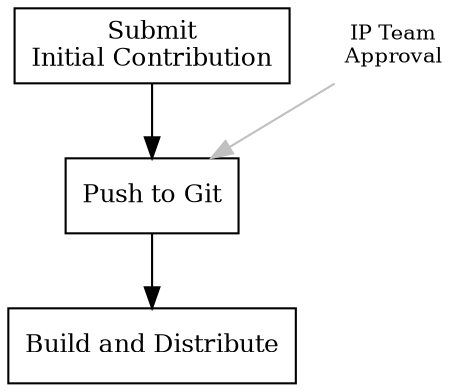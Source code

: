 digraph {
	// Graph properties
	bgcolor=transparent
	
	
	// Nodes that define the key points in the process
	node [shape=box;style=filled;fillcolor=white;fontsize=12];
	ic[label="Submit\nInitial Contribution", group=g1];	
	git[label="Push to Git", group=g1];		
	build[label="Build and Distribute", group=g1];	
	
	// Nodes that define things that we need
	node [shape=plaintext;fillcolor=transparent;fontsize=10]
	ip_approval [label="IP Team\nApproval"]

	// Stitch the key points together
	ic -> git -> build;
	
	// Use grey lines to add in the things we need
	edge [color=grey]
	ip_approval-> git
}